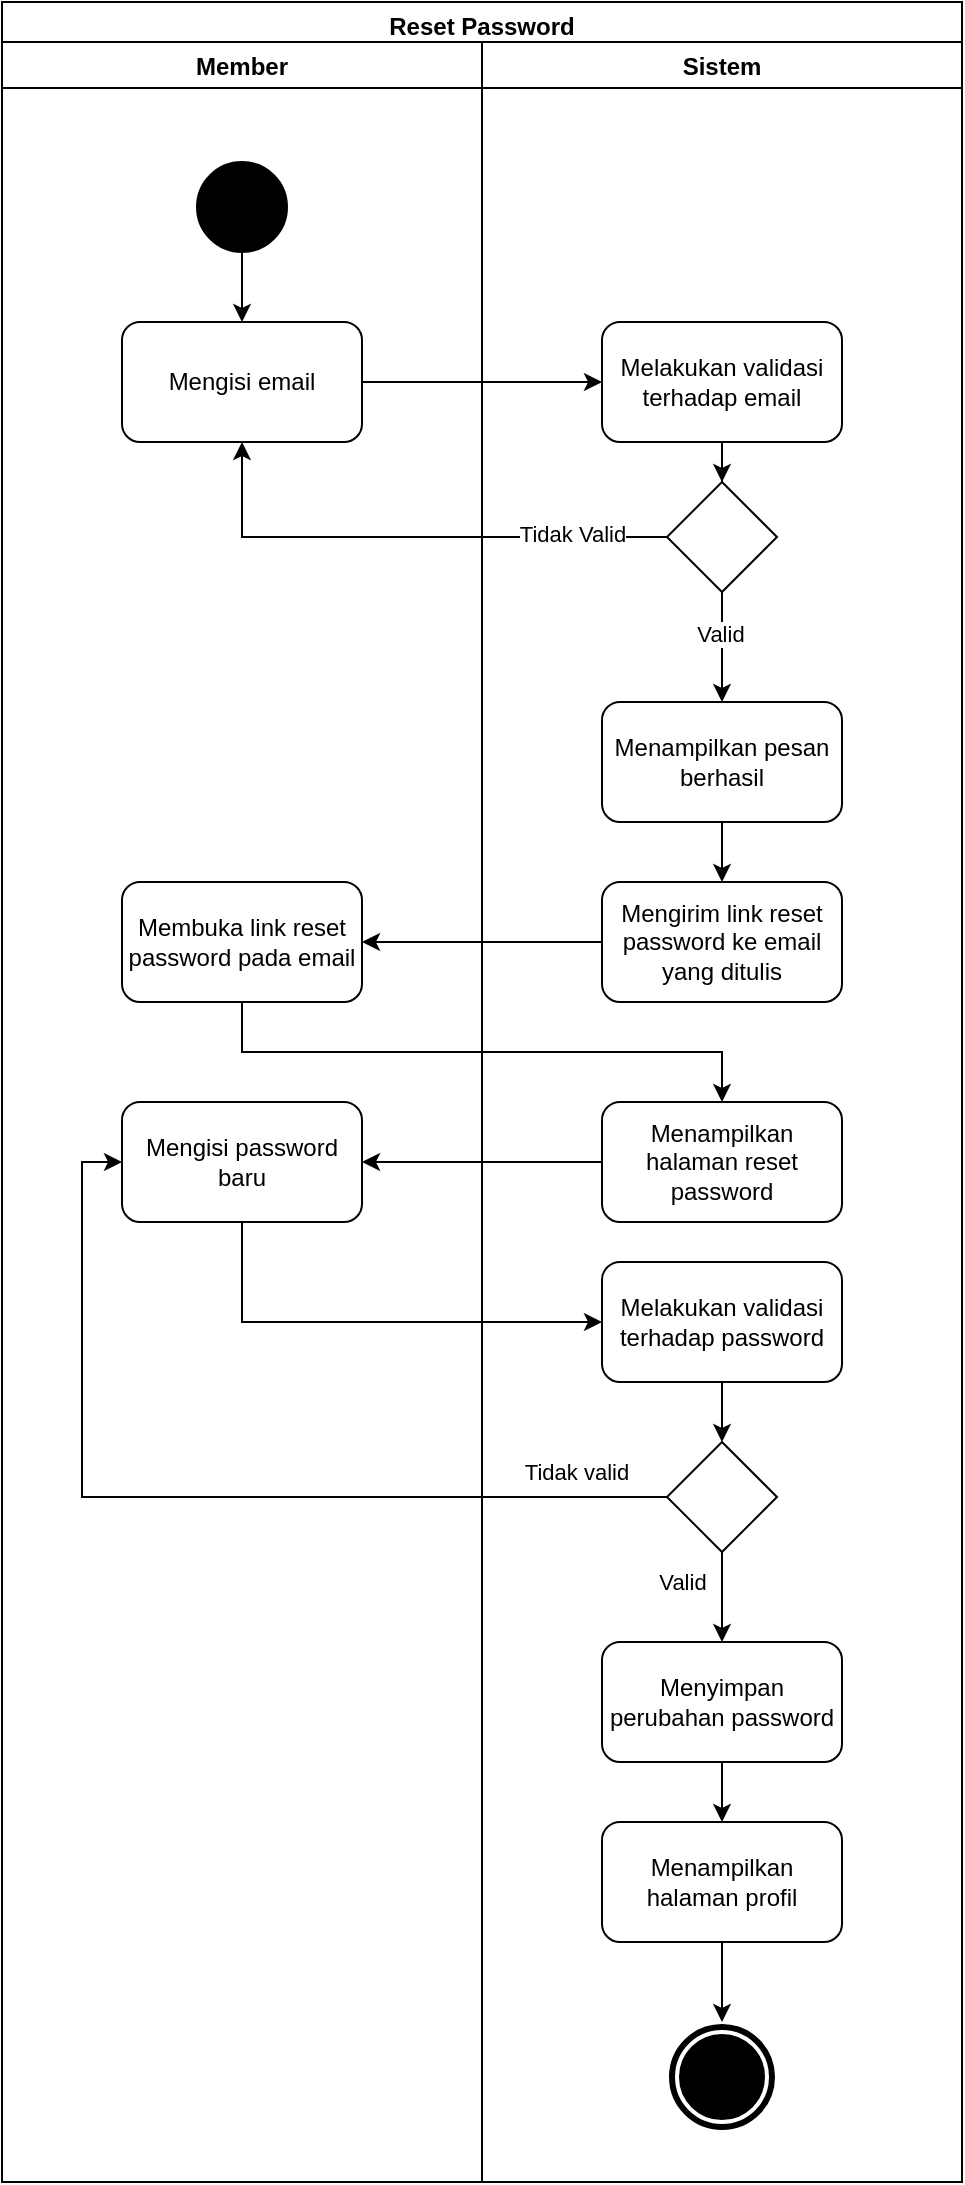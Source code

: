 <mxfile version="18.1.3" type="device"><diagram id="prtHgNgQTEPvFCAcTncT" name="Page-1"><mxGraphModel dx="1038" dy="489" grid="1" gridSize="10" guides="1" tooltips="1" connect="1" arrows="1" fold="1" page="1" pageScale="1" pageWidth="827" pageHeight="1169" math="0" shadow="0"><root><mxCell id="0"/><mxCell id="1" parent="0"/><mxCell id="xOL2CaStUpzWwHvCU3t6-1" value="Reset Password" style="swimlane;fillColor=none;" parent="1" vertex="1"><mxGeometry x="240" y="60" width="480" height="1090" as="geometry"/></mxCell><mxCell id="xOL2CaStUpzWwHvCU3t6-3" value="Member" style="swimlane;startSize=23;" parent="xOL2CaStUpzWwHvCU3t6-1" vertex="1"><mxGeometry y="20" width="240" height="1070" as="geometry"/></mxCell><mxCell id="4SOtxhkwLXz-PxbZ5LuF-1" style="edgeStyle=orthogonalEdgeStyle;rounded=0;orthogonalLoop=1;jettySize=auto;html=1;" edge="1" parent="xOL2CaStUpzWwHvCU3t6-3" source="xOL2CaStUpzWwHvCU3t6-4" target="8O35Q4yE5lDGAT71DADw-32"><mxGeometry relative="1" as="geometry"/></mxCell><mxCell id="xOL2CaStUpzWwHvCU3t6-4" value="" style="ellipse;whiteSpace=wrap;html=1;aspect=fixed;fillColor=#000000;" parent="xOL2CaStUpzWwHvCU3t6-3" vertex="1"><mxGeometry x="97.5" y="60" width="45" height="45" as="geometry"/></mxCell><mxCell id="vmJuZQhiceogOi0fgAVd-12" value="Membuka link reset password pada email" style="rounded=1;whiteSpace=wrap;html=1;fillColor=none;" parent="xOL2CaStUpzWwHvCU3t6-3" vertex="1"><mxGeometry x="60" y="420" width="120" height="60" as="geometry"/></mxCell><mxCell id="vmJuZQhiceogOi0fgAVd-16" value="Mengisi password baru" style="rounded=1;whiteSpace=wrap;html=1;fillColor=none;" parent="xOL2CaStUpzWwHvCU3t6-3" vertex="1"><mxGeometry x="60" y="530" width="120" height="60" as="geometry"/></mxCell><mxCell id="8O35Q4yE5lDGAT71DADw-32" value="Mengisi email" style="rounded=1;whiteSpace=wrap;html=1;fillColor=none;" parent="xOL2CaStUpzWwHvCU3t6-3" vertex="1"><mxGeometry x="60" y="140" width="120" height="60" as="geometry"/></mxCell><mxCell id="xOL2CaStUpzWwHvCU3t6-2" value="Sistem" style="swimlane;" parent="xOL2CaStUpzWwHvCU3t6-1" vertex="1"><mxGeometry x="240" y="20" width="240" height="1070" as="geometry"/></mxCell><mxCell id="xOL2CaStUpzWwHvCU3t6-14" style="edgeStyle=orthogonalEdgeStyle;rounded=0;orthogonalLoop=1;jettySize=auto;html=1;" parent="xOL2CaStUpzWwHvCU3t6-2" source="xOL2CaStUpzWwHvCU3t6-6" target="xOL2CaStUpzWwHvCU3t6-13" edge="1"><mxGeometry relative="1" as="geometry"/></mxCell><mxCell id="xOL2CaStUpzWwHvCU3t6-6" value="Melakukan validasi terhadap email" style="rounded=1;whiteSpace=wrap;html=1;fillColor=none;" parent="xOL2CaStUpzWwHvCU3t6-2" vertex="1"><mxGeometry x="60" y="140" width="120" height="60" as="geometry"/></mxCell><mxCell id="CHEP6N8ROzJFomDGLrhJ-2" style="edgeStyle=orthogonalEdgeStyle;rounded=0;orthogonalLoop=1;jettySize=auto;html=1;" parent="xOL2CaStUpzWwHvCU3t6-2" source="xOL2CaStUpzWwHvCU3t6-13" target="CHEP6N8ROzJFomDGLrhJ-1" edge="1"><mxGeometry relative="1" as="geometry"/></mxCell><mxCell id="CHEP6N8ROzJFomDGLrhJ-4" value="Valid" style="edgeLabel;html=1;align=center;verticalAlign=middle;resizable=0;points=[];" parent="CHEP6N8ROzJFomDGLrhJ-2" vertex="1" connectable="0"><mxGeometry x="-0.253" y="-1" relative="1" as="geometry"><mxPoint as="offset"/></mxGeometry></mxCell><mxCell id="xOL2CaStUpzWwHvCU3t6-13" value="" style="rhombus;whiteSpace=wrap;html=1;fillColor=none;" parent="xOL2CaStUpzWwHvCU3t6-2" vertex="1"><mxGeometry x="92.5" y="220" width="55" height="55" as="geometry"/></mxCell><mxCell id="xOL2CaStUpzWwHvCU3t6-16" value="Mengirim link reset password ke email yang ditulis" style="rounded=1;whiteSpace=wrap;html=1;fillColor=none;" parent="xOL2CaStUpzWwHvCU3t6-2" vertex="1"><mxGeometry x="60" y="420" width="120" height="60" as="geometry"/></mxCell><mxCell id="vmJuZQhiceogOi0fgAVd-14" value="Menampilkan halaman reset password" style="rounded=1;whiteSpace=wrap;html=1;fillColor=none;" parent="xOL2CaStUpzWwHvCU3t6-2" vertex="1"><mxGeometry x="60" y="530" width="120" height="60" as="geometry"/></mxCell><mxCell id="vmJuZQhiceogOi0fgAVd-22" value="" style="rhombus;whiteSpace=wrap;html=1;fillColor=none;" parent="xOL2CaStUpzWwHvCU3t6-2" vertex="1"><mxGeometry x="92.5" y="700" width="55" height="55" as="geometry"/></mxCell><mxCell id="CHEP6N8ROzJFomDGLrhJ-7" style="edgeStyle=orthogonalEdgeStyle;rounded=0;orthogonalLoop=1;jettySize=auto;html=1;" parent="xOL2CaStUpzWwHvCU3t6-2" source="vmJuZQhiceogOi0fgAVd-23" target="CHEP6N8ROzJFomDGLrhJ-5" edge="1"><mxGeometry relative="1" as="geometry"/></mxCell><mxCell id="vmJuZQhiceogOi0fgAVd-23" value="Menyimpan perubahan password" style="rounded=1;whiteSpace=wrap;html=1;fillColor=none;" parent="xOL2CaStUpzWwHvCU3t6-2" vertex="1"><mxGeometry x="60" y="800" width="120" height="60" as="geometry"/></mxCell><mxCell id="vmJuZQhiceogOi0fgAVd-21" value="Valid" style="edgeStyle=orthogonalEdgeStyle;rounded=0;orthogonalLoop=1;jettySize=auto;html=1;" parent="xOL2CaStUpzWwHvCU3t6-2" source="vmJuZQhiceogOi0fgAVd-22" target="vmJuZQhiceogOi0fgAVd-23" edge="1"><mxGeometry x="-0.333" y="-20" relative="1" as="geometry"><mxPoint as="offset"/></mxGeometry></mxCell><mxCell id="vmJuZQhiceogOi0fgAVd-24" value="Tidak valid" style="edgeLabel;html=1;align=center;verticalAlign=middle;resizable=0;points=[];" parent="xOL2CaStUpzWwHvCU3t6-2" vertex="1" connectable="0"><mxGeometry x="46.5" y="714.5" as="geometry"/></mxCell><mxCell id="CHEP6N8ROzJFomDGLrhJ-3" style="edgeStyle=orthogonalEdgeStyle;rounded=0;orthogonalLoop=1;jettySize=auto;html=1;" parent="xOL2CaStUpzWwHvCU3t6-2" source="CHEP6N8ROzJFomDGLrhJ-1" target="xOL2CaStUpzWwHvCU3t6-16" edge="1"><mxGeometry relative="1" as="geometry"/></mxCell><mxCell id="CHEP6N8ROzJFomDGLrhJ-1" value="Menampilkan pesan berhasil" style="rounded=1;whiteSpace=wrap;html=1;fillColor=none;" parent="xOL2CaStUpzWwHvCU3t6-2" vertex="1"><mxGeometry x="60" y="330" width="120" height="60" as="geometry"/></mxCell><mxCell id="CHEP6N8ROzJFomDGLrhJ-5" value="Menampilkan halaman profil" style="rounded=1;whiteSpace=wrap;html=1;fillColor=none;" parent="xOL2CaStUpzWwHvCU3t6-2" vertex="1"><mxGeometry x="60" y="890" width="120" height="60" as="geometry"/></mxCell><mxCell id="Hq9A7DnsSwkSQH77mcXP-3" style="edgeStyle=orthogonalEdgeStyle;rounded=0;orthogonalLoop=1;jettySize=auto;html=1;" parent="xOL2CaStUpzWwHvCU3t6-2" source="Hq9A7DnsSwkSQH77mcXP-1" target="vmJuZQhiceogOi0fgAVd-22" edge="1"><mxGeometry relative="1" as="geometry"/></mxCell><mxCell id="Hq9A7DnsSwkSQH77mcXP-1" value="Melakukan validasi terhadap password" style="rounded=1;whiteSpace=wrap;html=1;fillColor=none;" parent="xOL2CaStUpzWwHvCU3t6-2" vertex="1"><mxGeometry x="60" y="610" width="120" height="60" as="geometry"/></mxCell><mxCell id="vmJuZQhiceogOi0fgAVd-13" style="edgeStyle=orthogonalEdgeStyle;rounded=0;orthogonalLoop=1;jettySize=auto;html=1;entryX=1;entryY=0.5;entryDx=0;entryDy=0;" parent="xOL2CaStUpzWwHvCU3t6-1" source="xOL2CaStUpzWwHvCU3t6-16" target="vmJuZQhiceogOi0fgAVd-12" edge="1"><mxGeometry relative="1" as="geometry"/></mxCell><mxCell id="vmJuZQhiceogOi0fgAVd-15" style="edgeStyle=orthogonalEdgeStyle;rounded=0;orthogonalLoop=1;jettySize=auto;html=1;exitX=0.5;exitY=1;exitDx=0;exitDy=0;entryX=0.5;entryY=0;entryDx=0;entryDy=0;" parent="xOL2CaStUpzWwHvCU3t6-1" source="vmJuZQhiceogOi0fgAVd-12" target="vmJuZQhiceogOi0fgAVd-14" edge="1"><mxGeometry relative="1" as="geometry"/></mxCell><mxCell id="vmJuZQhiceogOi0fgAVd-17" style="edgeStyle=orthogonalEdgeStyle;rounded=0;orthogonalLoop=1;jettySize=auto;html=1;exitX=0;exitY=0.5;exitDx=0;exitDy=0;" parent="xOL2CaStUpzWwHvCU3t6-1" source="vmJuZQhiceogOi0fgAVd-14" target="vmJuZQhiceogOi0fgAVd-16" edge="1"><mxGeometry relative="1" as="geometry"/></mxCell><mxCell id="vmJuZQhiceogOi0fgAVd-27" style="edgeStyle=orthogonalEdgeStyle;rounded=0;orthogonalLoop=1;jettySize=auto;html=1;exitX=0;exitY=0.5;exitDx=0;exitDy=0;entryX=0;entryY=0.5;entryDx=0;entryDy=0;" parent="xOL2CaStUpzWwHvCU3t6-1" source="vmJuZQhiceogOi0fgAVd-22" target="vmJuZQhiceogOi0fgAVd-16" edge="1"><mxGeometry relative="1" as="geometry"/></mxCell><mxCell id="J4xfqxHeoUKMOuX4S9kI-2" style="edgeStyle=orthogonalEdgeStyle;rounded=0;orthogonalLoop=1;jettySize=auto;html=1;" parent="xOL2CaStUpzWwHvCU3t6-1" source="8O35Q4yE5lDGAT71DADw-32" target="xOL2CaStUpzWwHvCU3t6-6" edge="1"><mxGeometry relative="1" as="geometry"/></mxCell><mxCell id="J4xfqxHeoUKMOuX4S9kI-3" style="edgeStyle=orthogonalEdgeStyle;rounded=0;orthogonalLoop=1;jettySize=auto;html=1;entryX=0.5;entryY=1;entryDx=0;entryDy=0;" parent="xOL2CaStUpzWwHvCU3t6-1" source="xOL2CaStUpzWwHvCU3t6-13" target="8O35Q4yE5lDGAT71DADw-32" edge="1"><mxGeometry relative="1" as="geometry"/></mxCell><mxCell id="J4xfqxHeoUKMOuX4S9kI-4" value="Tidak Valid" style="edgeLabel;html=1;align=center;verticalAlign=middle;resizable=0;points=[];" parent="J4xfqxHeoUKMOuX4S9kI-3" vertex="1" connectable="0"><mxGeometry x="-0.636" y="-2" relative="1" as="geometry"><mxPoint as="offset"/></mxGeometry></mxCell><mxCell id="Hq9A7DnsSwkSQH77mcXP-2" style="edgeStyle=orthogonalEdgeStyle;rounded=0;orthogonalLoop=1;jettySize=auto;html=1;entryX=0;entryY=0.5;entryDx=0;entryDy=0;" parent="xOL2CaStUpzWwHvCU3t6-1" source="vmJuZQhiceogOi0fgAVd-16" target="Hq9A7DnsSwkSQH77mcXP-1" edge="1"><mxGeometry relative="1" as="geometry"><Array as="points"><mxPoint x="120" y="660"/></Array></mxGeometry></mxCell><mxCell id="xOL2CaStUpzWwHvCU3t6-19" value="" style="ellipse;shape=doubleEllipse;whiteSpace=wrap;html=1;aspect=fixed;fillColor=#000000;strokeColor=#FFFFFF;strokeWidth=2;" parent="1" vertex="1"><mxGeometry x="572.5" y="1070" width="55" height="55" as="geometry"/></mxCell><mxCell id="CHEP6N8ROzJFomDGLrhJ-8" style="edgeStyle=orthogonalEdgeStyle;rounded=0;orthogonalLoop=1;jettySize=auto;html=1;" parent="1" source="CHEP6N8ROzJFomDGLrhJ-5" target="xOL2CaStUpzWwHvCU3t6-19" edge="1"><mxGeometry relative="1" as="geometry"/></mxCell></root></mxGraphModel></diagram></mxfile>